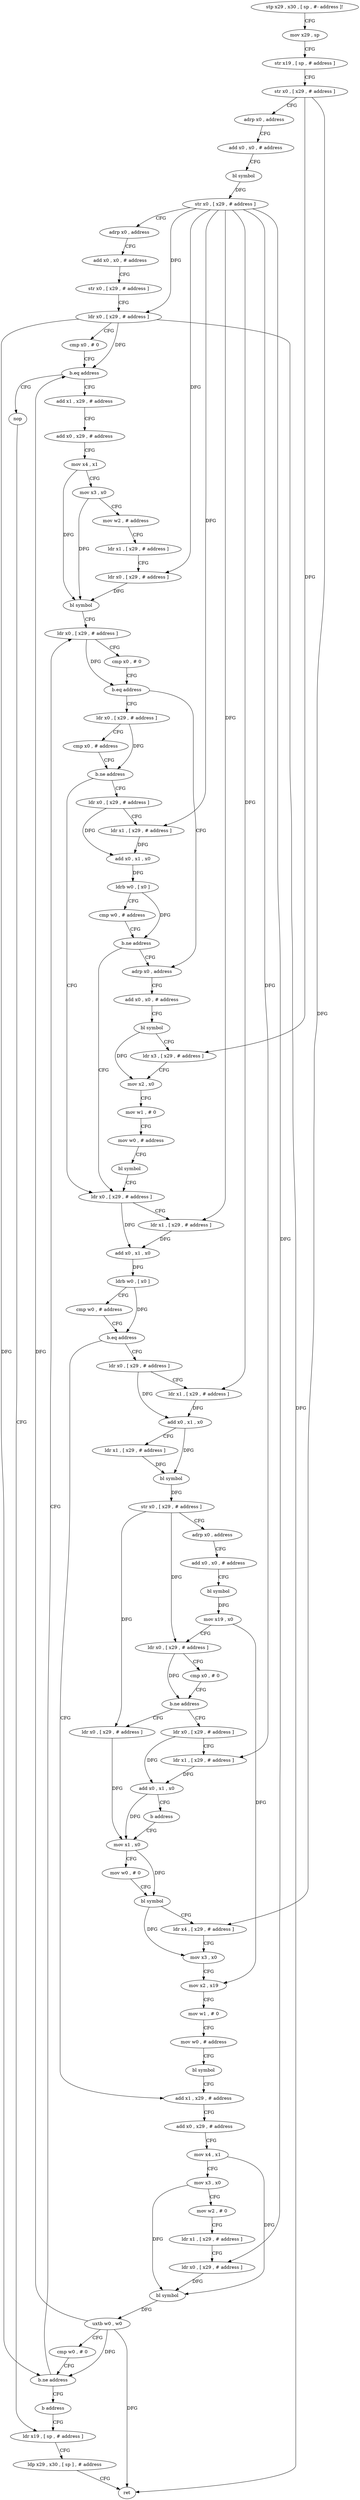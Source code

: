 digraph "func" {
"4279140" [label = "stp x29 , x30 , [ sp , #- address ]!" ]
"4279144" [label = "mov x29 , sp" ]
"4279148" [label = "str x19 , [ sp , # address ]" ]
"4279152" [label = "str x0 , [ x29 , # address ]" ]
"4279156" [label = "adrp x0 , address" ]
"4279160" [label = "add x0 , x0 , # address" ]
"4279164" [label = "bl symbol" ]
"4279168" [label = "str x0 , [ x29 , # address ]" ]
"4279172" [label = "adrp x0 , address" ]
"4279176" [label = "add x0 , x0 , # address" ]
"4279180" [label = "str x0 , [ x29 , # address ]" ]
"4279184" [label = "ldr x0 , [ x29 , # address ]" ]
"4279188" [label = "cmp x0 , # 0" ]
"4279192" [label = "b.eq address" ]
"4279488" [label = "nop" ]
"4279196" [label = "add x1 , x29 , # address" ]
"4279492" [label = "ldr x19 , [ sp , # address ]" ]
"4279200" [label = "add x0 , x29 , # address" ]
"4279204" [label = "mov x4 , x1" ]
"4279208" [label = "mov x3 , x0" ]
"4279212" [label = "mov w2 , # address" ]
"4279216" [label = "ldr x1 , [ x29 , # address ]" ]
"4279220" [label = "ldr x0 , [ x29 , # address ]" ]
"4279224" [label = "bl symbol" ]
"4279228" [label = "ldr x0 , [ x29 , # address ]" ]
"4279276" [label = "adrp x0 , address" ]
"4279280" [label = "add x0 , x0 , # address" ]
"4279284" [label = "bl symbol" ]
"4279288" [label = "ldr x3 , [ x29 , # address ]" ]
"4279292" [label = "mov x2 , x0" ]
"4279296" [label = "mov w1 , # 0" ]
"4279300" [label = "mov w0 , # address" ]
"4279304" [label = "bl symbol" ]
"4279308" [label = "ldr x0 , [ x29 , # address ]" ]
"4279240" [label = "ldr x0 , [ x29 , # address ]" ]
"4279244" [label = "cmp x0 , # address" ]
"4279248" [label = "b.ne address" ]
"4279252" [label = "ldr x0 , [ x29 , # address ]" ]
"4279440" [label = "add x1 , x29 , # address" ]
"4279444" [label = "add x0 , x29 , # address" ]
"4279448" [label = "mov x4 , x1" ]
"4279452" [label = "mov x3 , x0" ]
"4279456" [label = "mov w2 , # 0" ]
"4279460" [label = "ldr x1 , [ x29 , # address ]" ]
"4279464" [label = "ldr x0 , [ x29 , # address ]" ]
"4279468" [label = "bl symbol" ]
"4279472" [label = "uxtb w0 , w0" ]
"4279476" [label = "cmp w0 , # 0" ]
"4279480" [label = "b.ne address" ]
"4279484" [label = "b address" ]
"4279332" [label = "ldr x0 , [ x29 , # address ]" ]
"4279336" [label = "ldr x1 , [ x29 , # address ]" ]
"4279340" [label = "add x0 , x1 , x0" ]
"4279344" [label = "ldr x1 , [ x29 , # address ]" ]
"4279348" [label = "bl symbol" ]
"4279352" [label = "str x0 , [ x29 , # address ]" ]
"4279356" [label = "adrp x0 , address" ]
"4279360" [label = "add x0 , x0 , # address" ]
"4279364" [label = "bl symbol" ]
"4279368" [label = "mov x19 , x0" ]
"4279372" [label = "ldr x0 , [ x29 , # address ]" ]
"4279376" [label = "cmp x0 , # 0" ]
"4279380" [label = "b.ne address" ]
"4279400" [label = "ldr x0 , [ x29 , # address ]" ]
"4279384" [label = "ldr x0 , [ x29 , # address ]" ]
"4279312" [label = "ldr x1 , [ x29 , # address ]" ]
"4279316" [label = "add x0 , x1 , x0" ]
"4279320" [label = "ldrb w0 , [ x0 ]" ]
"4279324" [label = "cmp w0 , # address" ]
"4279328" [label = "b.eq address" ]
"4279256" [label = "ldr x1 , [ x29 , # address ]" ]
"4279260" [label = "add x0 , x1 , x0" ]
"4279264" [label = "ldrb w0 , [ x0 ]" ]
"4279268" [label = "cmp w0 , # address" ]
"4279272" [label = "b.ne address" ]
"4279232" [label = "cmp x0 , # 0" ]
"4279236" [label = "b.eq address" ]
"4279404" [label = "mov x1 , x0" ]
"4279388" [label = "ldr x1 , [ x29 , # address ]" ]
"4279392" [label = "add x0 , x1 , x0" ]
"4279396" [label = "b address" ]
"4279496" [label = "ldp x29 , x30 , [ sp ] , # address" ]
"4279500" [label = "ret" ]
"4279408" [label = "mov w0 , # 0" ]
"4279412" [label = "bl symbol" ]
"4279416" [label = "ldr x4 , [ x29 , # address ]" ]
"4279420" [label = "mov x3 , x0" ]
"4279424" [label = "mov x2 , x19" ]
"4279428" [label = "mov w1 , # 0" ]
"4279432" [label = "mov w0 , # address" ]
"4279436" [label = "bl symbol" ]
"4279140" -> "4279144" [ label = "CFG" ]
"4279144" -> "4279148" [ label = "CFG" ]
"4279148" -> "4279152" [ label = "CFG" ]
"4279152" -> "4279156" [ label = "CFG" ]
"4279152" -> "4279288" [ label = "DFG" ]
"4279152" -> "4279416" [ label = "DFG" ]
"4279156" -> "4279160" [ label = "CFG" ]
"4279160" -> "4279164" [ label = "CFG" ]
"4279164" -> "4279168" [ label = "DFG" ]
"4279168" -> "4279172" [ label = "CFG" ]
"4279168" -> "4279184" [ label = "DFG" ]
"4279168" -> "4279220" [ label = "DFG" ]
"4279168" -> "4279312" [ label = "DFG" ]
"4279168" -> "4279256" [ label = "DFG" ]
"4279168" -> "4279464" [ label = "DFG" ]
"4279168" -> "4279336" [ label = "DFG" ]
"4279168" -> "4279388" [ label = "DFG" ]
"4279172" -> "4279176" [ label = "CFG" ]
"4279176" -> "4279180" [ label = "CFG" ]
"4279180" -> "4279184" [ label = "CFG" ]
"4279184" -> "4279188" [ label = "CFG" ]
"4279184" -> "4279192" [ label = "DFG" ]
"4279184" -> "4279500" [ label = "DFG" ]
"4279184" -> "4279480" [ label = "DFG" ]
"4279188" -> "4279192" [ label = "CFG" ]
"4279192" -> "4279488" [ label = "CFG" ]
"4279192" -> "4279196" [ label = "CFG" ]
"4279488" -> "4279492" [ label = "CFG" ]
"4279196" -> "4279200" [ label = "CFG" ]
"4279492" -> "4279496" [ label = "CFG" ]
"4279200" -> "4279204" [ label = "CFG" ]
"4279204" -> "4279208" [ label = "CFG" ]
"4279204" -> "4279224" [ label = "DFG" ]
"4279208" -> "4279212" [ label = "CFG" ]
"4279208" -> "4279224" [ label = "DFG" ]
"4279212" -> "4279216" [ label = "CFG" ]
"4279216" -> "4279220" [ label = "CFG" ]
"4279220" -> "4279224" [ label = "DFG" ]
"4279224" -> "4279228" [ label = "CFG" ]
"4279228" -> "4279232" [ label = "CFG" ]
"4279228" -> "4279236" [ label = "DFG" ]
"4279276" -> "4279280" [ label = "CFG" ]
"4279280" -> "4279284" [ label = "CFG" ]
"4279284" -> "4279288" [ label = "CFG" ]
"4279284" -> "4279292" [ label = "DFG" ]
"4279288" -> "4279292" [ label = "CFG" ]
"4279292" -> "4279296" [ label = "CFG" ]
"4279296" -> "4279300" [ label = "CFG" ]
"4279300" -> "4279304" [ label = "CFG" ]
"4279304" -> "4279308" [ label = "CFG" ]
"4279308" -> "4279312" [ label = "CFG" ]
"4279308" -> "4279316" [ label = "DFG" ]
"4279240" -> "4279244" [ label = "CFG" ]
"4279240" -> "4279248" [ label = "DFG" ]
"4279244" -> "4279248" [ label = "CFG" ]
"4279248" -> "4279308" [ label = "CFG" ]
"4279248" -> "4279252" [ label = "CFG" ]
"4279252" -> "4279256" [ label = "CFG" ]
"4279252" -> "4279260" [ label = "DFG" ]
"4279440" -> "4279444" [ label = "CFG" ]
"4279444" -> "4279448" [ label = "CFG" ]
"4279448" -> "4279452" [ label = "CFG" ]
"4279448" -> "4279468" [ label = "DFG" ]
"4279452" -> "4279456" [ label = "CFG" ]
"4279452" -> "4279468" [ label = "DFG" ]
"4279456" -> "4279460" [ label = "CFG" ]
"4279460" -> "4279464" [ label = "CFG" ]
"4279464" -> "4279468" [ label = "DFG" ]
"4279468" -> "4279472" [ label = "DFG" ]
"4279472" -> "4279476" [ label = "CFG" ]
"4279472" -> "4279192" [ label = "DFG" ]
"4279472" -> "4279500" [ label = "DFG" ]
"4279472" -> "4279480" [ label = "DFG" ]
"4279476" -> "4279480" [ label = "CFG" ]
"4279480" -> "4279228" [ label = "CFG" ]
"4279480" -> "4279484" [ label = "CFG" ]
"4279484" -> "4279492" [ label = "CFG" ]
"4279332" -> "4279336" [ label = "CFG" ]
"4279332" -> "4279340" [ label = "DFG" ]
"4279336" -> "4279340" [ label = "DFG" ]
"4279340" -> "4279344" [ label = "CFG" ]
"4279340" -> "4279348" [ label = "DFG" ]
"4279344" -> "4279348" [ label = "DFG" ]
"4279348" -> "4279352" [ label = "DFG" ]
"4279352" -> "4279356" [ label = "CFG" ]
"4279352" -> "4279372" [ label = "DFG" ]
"4279352" -> "4279400" [ label = "DFG" ]
"4279356" -> "4279360" [ label = "CFG" ]
"4279360" -> "4279364" [ label = "CFG" ]
"4279364" -> "4279368" [ label = "DFG" ]
"4279368" -> "4279372" [ label = "CFG" ]
"4279368" -> "4279424" [ label = "DFG" ]
"4279372" -> "4279376" [ label = "CFG" ]
"4279372" -> "4279380" [ label = "DFG" ]
"4279376" -> "4279380" [ label = "CFG" ]
"4279380" -> "4279400" [ label = "CFG" ]
"4279380" -> "4279384" [ label = "CFG" ]
"4279400" -> "4279404" [ label = "DFG" ]
"4279384" -> "4279388" [ label = "CFG" ]
"4279384" -> "4279392" [ label = "DFG" ]
"4279312" -> "4279316" [ label = "DFG" ]
"4279316" -> "4279320" [ label = "DFG" ]
"4279320" -> "4279324" [ label = "CFG" ]
"4279320" -> "4279328" [ label = "DFG" ]
"4279324" -> "4279328" [ label = "CFG" ]
"4279328" -> "4279440" [ label = "CFG" ]
"4279328" -> "4279332" [ label = "CFG" ]
"4279256" -> "4279260" [ label = "DFG" ]
"4279260" -> "4279264" [ label = "DFG" ]
"4279264" -> "4279268" [ label = "CFG" ]
"4279264" -> "4279272" [ label = "DFG" ]
"4279268" -> "4279272" [ label = "CFG" ]
"4279272" -> "4279308" [ label = "CFG" ]
"4279272" -> "4279276" [ label = "CFG" ]
"4279232" -> "4279236" [ label = "CFG" ]
"4279236" -> "4279276" [ label = "CFG" ]
"4279236" -> "4279240" [ label = "CFG" ]
"4279404" -> "4279408" [ label = "CFG" ]
"4279404" -> "4279412" [ label = "DFG" ]
"4279388" -> "4279392" [ label = "DFG" ]
"4279392" -> "4279396" [ label = "CFG" ]
"4279392" -> "4279404" [ label = "DFG" ]
"4279396" -> "4279404" [ label = "CFG" ]
"4279496" -> "4279500" [ label = "CFG" ]
"4279408" -> "4279412" [ label = "CFG" ]
"4279412" -> "4279416" [ label = "CFG" ]
"4279412" -> "4279420" [ label = "DFG" ]
"4279416" -> "4279420" [ label = "CFG" ]
"4279420" -> "4279424" [ label = "CFG" ]
"4279424" -> "4279428" [ label = "CFG" ]
"4279428" -> "4279432" [ label = "CFG" ]
"4279432" -> "4279436" [ label = "CFG" ]
"4279436" -> "4279440" [ label = "CFG" ]
}
